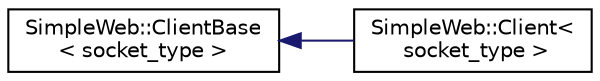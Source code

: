 digraph "Graphical Class Hierarchy"
{
  edge [fontname="Helvetica",fontsize="10",labelfontname="Helvetica",labelfontsize="10"];
  node [fontname="Helvetica",fontsize="10",shape=record];
  rankdir="LR";
  Node1 [label="SimpleWeb::ClientBase\l\< socket_type \>",height=0.2,width=0.4,color="black", fillcolor="white", style="filled",URL="$classSimpleWeb_1_1ClientBase.html"];
  Node1 -> Node2 [dir="back",color="midnightblue",fontsize="10",style="solid",fontname="Helvetica"];
  Node2 [label="SimpleWeb::Client\<\l socket_type \>",height=0.2,width=0.4,color="black", fillcolor="white", style="filled",URL="$classSimpleWeb_1_1Client.html"];
}
